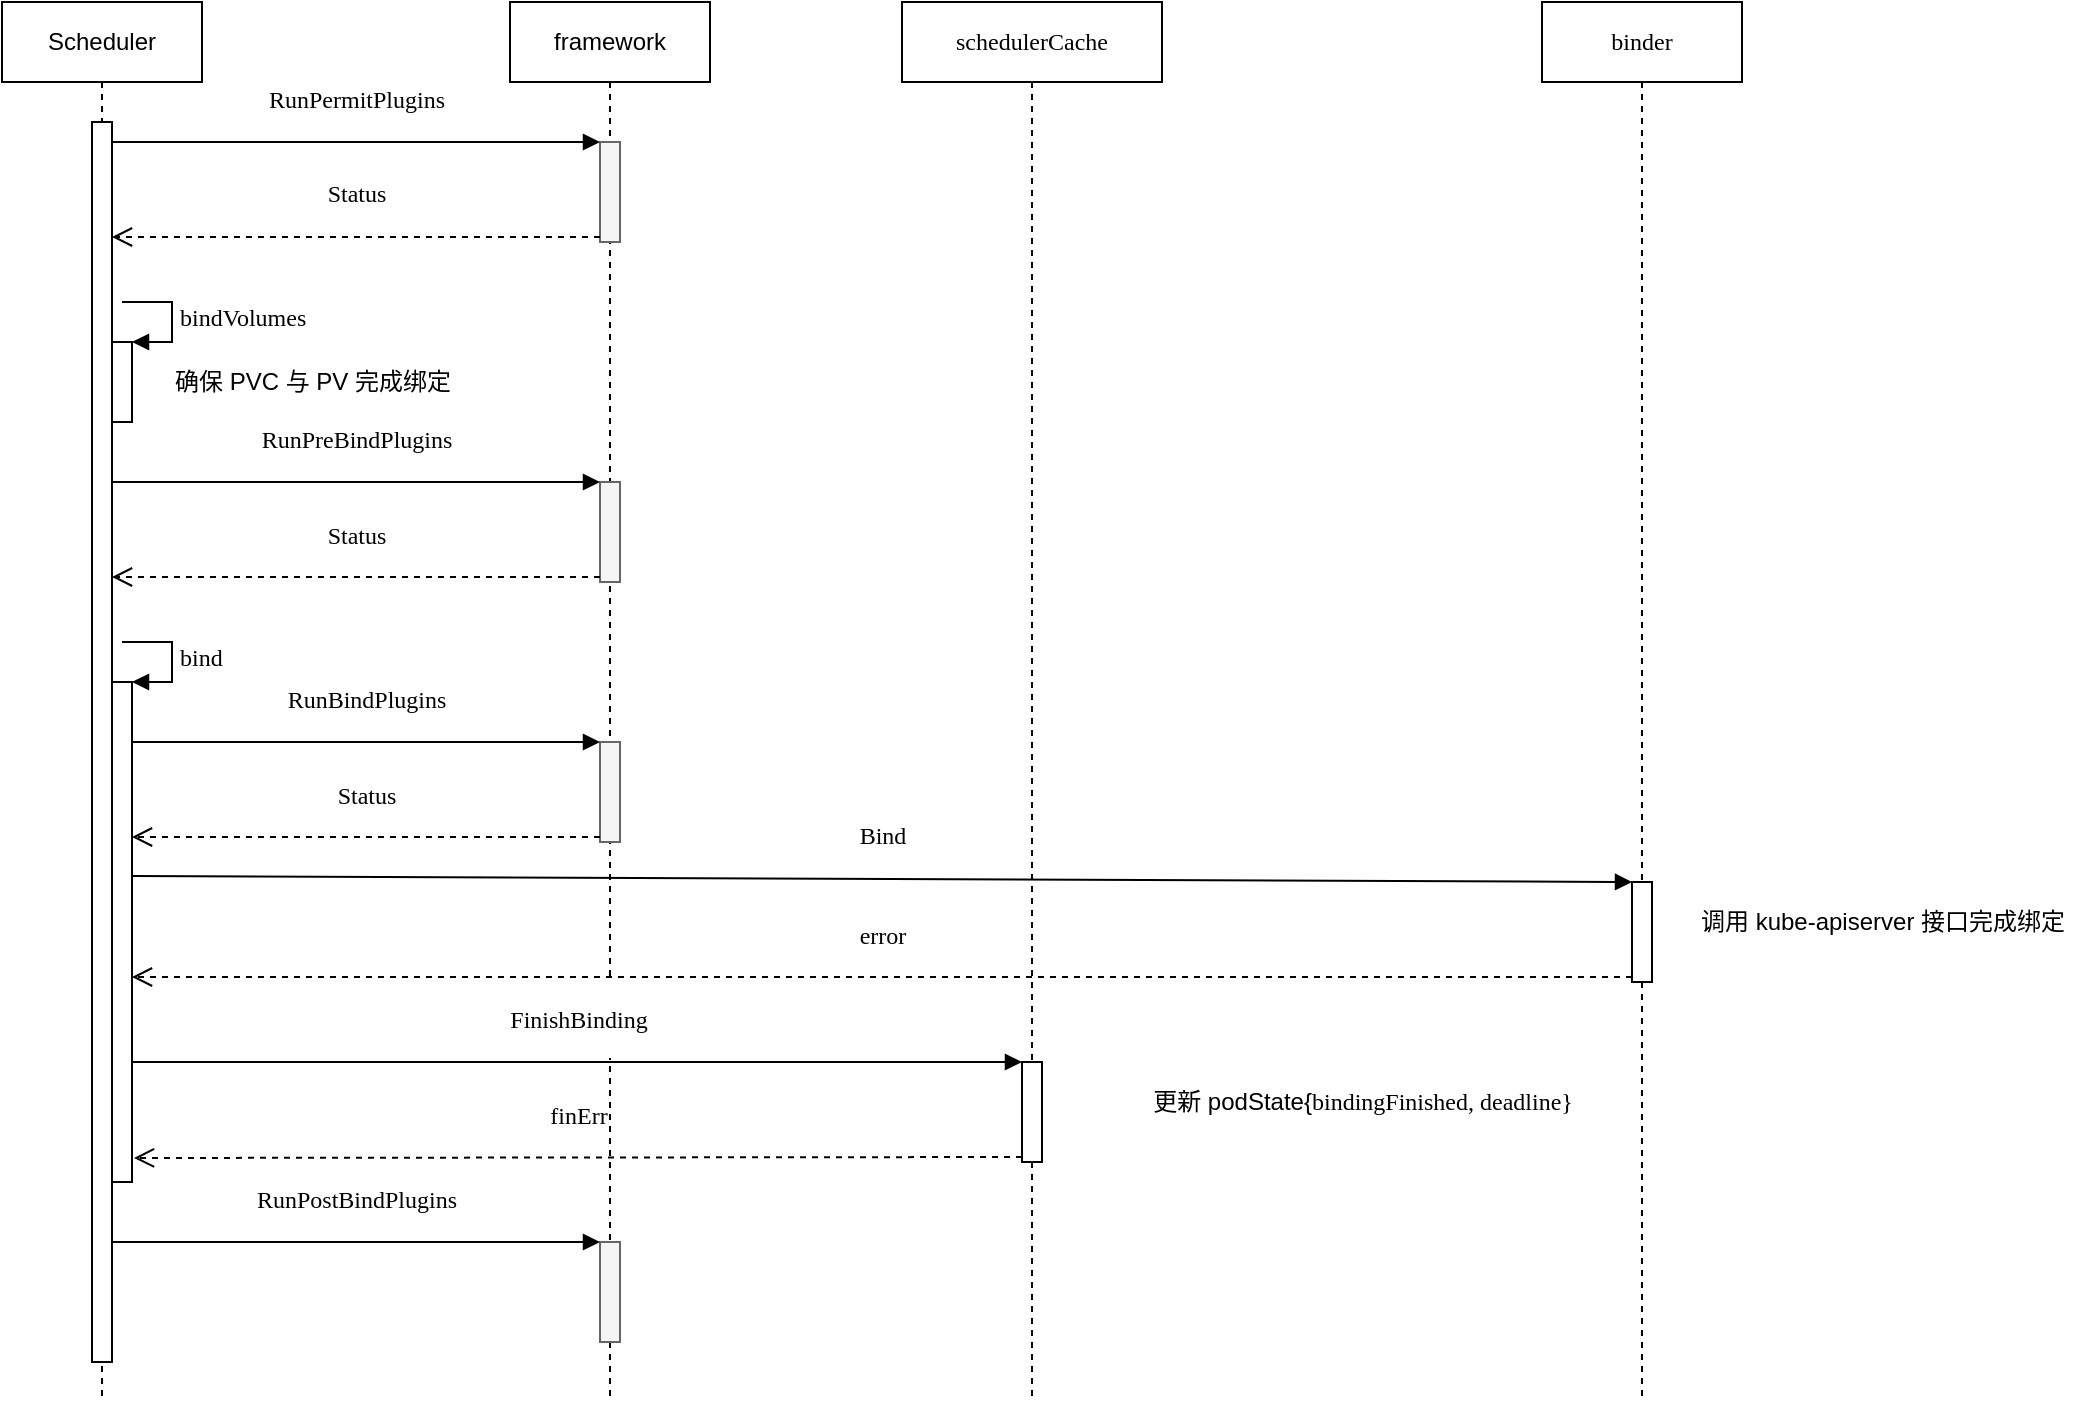 <mxfile version="13.0.0" type="device"><diagram id="CC48eyp7Ecibnm3D_3xG" name="第 1 页"><mxGraphModel dx="946" dy="680" grid="1" gridSize="10" guides="1" tooltips="1" connect="1" arrows="1" fold="1" page="1" pageScale="1" pageWidth="827" pageHeight="1169" math="0" shadow="0"><root><mxCell id="0"/><mxCell id="1" parent="0"/><mxCell id="DlEKJ3-abTPe00HPpoO6-1" value="Scheduler" style="shape=umlLifeline;perimeter=lifelinePerimeter;whiteSpace=wrap;html=1;container=1;collapsible=0;recursiveResize=0;outlineConnect=0;" vertex="1" parent="1"><mxGeometry x="110" y="140" width="100" height="700" as="geometry"/></mxCell><mxCell id="DlEKJ3-abTPe00HPpoO6-6" value="" style="html=1;points=[];perimeter=orthogonalPerimeter;" vertex="1" parent="DlEKJ3-abTPe00HPpoO6-1"><mxGeometry x="45" y="60" width="10" height="620" as="geometry"/></mxCell><mxCell id="DlEKJ3-abTPe00HPpoO6-7" value="" style="html=1;points=[];perimeter=orthogonalPerimeter;" vertex="1" parent="DlEKJ3-abTPe00HPpoO6-1"><mxGeometry x="55" y="170" width="10" height="40" as="geometry"/></mxCell><mxCell id="DlEKJ3-abTPe00HPpoO6-8" value="&lt;pre style=&quot;font-family: &amp;#34;menlo&amp;#34; ; font-size: 9pt&quot;&gt;&lt;span&gt;bindVolumes&lt;/span&gt;&lt;/pre&gt;" style="edgeStyle=orthogonalEdgeStyle;html=1;align=left;spacingLeft=2;endArrow=block;rounded=0;entryX=1;entryY=0;" edge="1" target="DlEKJ3-abTPe00HPpoO6-7" parent="DlEKJ3-abTPe00HPpoO6-1"><mxGeometry relative="1" as="geometry"><mxPoint x="60" y="150" as="sourcePoint"/><Array as="points"><mxPoint x="85" y="150"/></Array></mxGeometry></mxCell><mxCell id="DlEKJ3-abTPe00HPpoO6-14" value="" style="html=1;points=[];perimeter=orthogonalPerimeter;" vertex="1" parent="DlEKJ3-abTPe00HPpoO6-1"><mxGeometry x="55" y="340" width="10" height="250" as="geometry"/></mxCell><mxCell id="DlEKJ3-abTPe00HPpoO6-15" value="&lt;pre style=&quot;font-family: &amp;#34;menlo&amp;#34; ; font-size: 9pt&quot;&gt;&lt;span&gt;bind&lt;/span&gt;&lt;/pre&gt;" style="edgeStyle=orthogonalEdgeStyle;html=1;align=left;spacingLeft=2;endArrow=block;rounded=0;entryX=1;entryY=0;" edge="1" target="DlEKJ3-abTPe00HPpoO6-14" parent="DlEKJ3-abTPe00HPpoO6-1"><mxGeometry relative="1" as="geometry"><mxPoint x="60" y="320" as="sourcePoint"/><Array as="points"><mxPoint x="85" y="320"/></Array></mxGeometry></mxCell><mxCell id="DlEKJ3-abTPe00HPpoO6-2" value="framework" style="shape=umlLifeline;perimeter=lifelinePerimeter;whiteSpace=wrap;html=1;container=1;collapsible=0;recursiveResize=0;outlineConnect=0;" vertex="1" parent="1"><mxGeometry x="364" y="140" width="100" height="700" as="geometry"/></mxCell><mxCell id="DlEKJ3-abTPe00HPpoO6-3" value="" style="html=1;points=[];perimeter=orthogonalPerimeter;fillColor=#f5f5f5;strokeColor=#666666;fontColor=#333333;" vertex="1" parent="DlEKJ3-abTPe00HPpoO6-2"><mxGeometry x="45" y="70" width="10" height="50" as="geometry"/></mxCell><mxCell id="DlEKJ3-abTPe00HPpoO6-11" value="" style="html=1;points=[];perimeter=orthogonalPerimeter;fillColor=#f5f5f5;strokeColor=#666666;fontColor=#333333;" vertex="1" parent="DlEKJ3-abTPe00HPpoO6-2"><mxGeometry x="45" y="240" width="10" height="50" as="geometry"/></mxCell><mxCell id="DlEKJ3-abTPe00HPpoO6-16" value="" style="html=1;points=[];perimeter=orthogonalPerimeter;fillColor=#f5f5f5;strokeColor=#666666;fontColor=#333333;" vertex="1" parent="DlEKJ3-abTPe00HPpoO6-2"><mxGeometry x="45" y="370" width="10" height="50" as="geometry"/></mxCell><mxCell id="DlEKJ3-abTPe00HPpoO6-39" value="" style="html=1;points=[];perimeter=orthogonalPerimeter;fillColor=#f5f5f5;strokeColor=#666666;fontColor=#333333;" vertex="1" parent="DlEKJ3-abTPe00HPpoO6-2"><mxGeometry x="45" y="620" width="10" height="50" as="geometry"/></mxCell><mxCell id="DlEKJ3-abTPe00HPpoO6-4" value="&lt;pre style=&quot;font-family: &amp;#34;menlo&amp;#34; ; font-size: 9pt&quot;&gt;&lt;span&gt;RunPermitPlugins&lt;/span&gt;&lt;/pre&gt;" style="html=1;verticalAlign=bottom;endArrow=block;entryX=0;entryY=0;" edge="1" target="DlEKJ3-abTPe00HPpoO6-3" parent="1" source="DlEKJ3-abTPe00HPpoO6-6"><mxGeometry relative="1" as="geometry"><mxPoint x="339" y="210" as="sourcePoint"/></mxGeometry></mxCell><mxCell id="DlEKJ3-abTPe00HPpoO6-5" value="&lt;pre style=&quot;font-family: &amp;#34;menlo&amp;#34; ; font-size: 9pt&quot;&gt;&lt;span&gt;Status&lt;/span&gt;&lt;/pre&gt;" style="html=1;verticalAlign=bottom;endArrow=open;dashed=1;endSize=8;exitX=0;exitY=0.95;" edge="1" source="DlEKJ3-abTPe00HPpoO6-3" parent="1" target="DlEKJ3-abTPe00HPpoO6-6"><mxGeometry relative="1" as="geometry"><mxPoint x="339" y="286" as="targetPoint"/></mxGeometry></mxCell><mxCell id="DlEKJ3-abTPe00HPpoO6-10" value="确保 PVC 与 PV 完成绑定" style="text;html=1;align=center;verticalAlign=middle;resizable=0;points=[];autosize=1;" vertex="1" parent="1"><mxGeometry x="190" y="320" width="150" height="20" as="geometry"/></mxCell><mxCell id="DlEKJ3-abTPe00HPpoO6-12" value="&lt;pre style=&quot;font-family: &amp;#34;menlo&amp;#34; ; font-size: 9pt&quot;&gt;&lt;span&gt;RunPreBindPlugins&lt;/span&gt;&lt;/pre&gt;" style="html=1;verticalAlign=bottom;endArrow=block;entryX=0;entryY=0;" edge="1" target="DlEKJ3-abTPe00HPpoO6-11" parent="1" source="DlEKJ3-abTPe00HPpoO6-6"><mxGeometry relative="1" as="geometry"><mxPoint x="160" y="380" as="sourcePoint"/></mxGeometry></mxCell><mxCell id="DlEKJ3-abTPe00HPpoO6-13" value="&lt;pre style=&quot;font-family: &amp;#34;menlo&amp;#34; ; font-size: 9pt&quot;&gt;&lt;span&gt;Status&lt;/span&gt;&lt;/pre&gt;" style="html=1;verticalAlign=bottom;endArrow=open;dashed=1;endSize=8;exitX=0;exitY=0.95;" edge="1" source="DlEKJ3-abTPe00HPpoO6-11" parent="1" target="DlEKJ3-abTPe00HPpoO6-6"><mxGeometry relative="1" as="geometry"><mxPoint x="170" y="428" as="targetPoint"/></mxGeometry></mxCell><mxCell id="DlEKJ3-abTPe00HPpoO6-17" value="&lt;pre style=&quot;font-family: &amp;#34;menlo&amp;#34; ; font-size: 9pt&quot;&gt;&lt;span&gt;RunBindPlugins&lt;/span&gt;&lt;/pre&gt;" style="html=1;verticalAlign=bottom;endArrow=block;entryX=0;entryY=0;" edge="1" target="DlEKJ3-abTPe00HPpoO6-16" parent="1" source="DlEKJ3-abTPe00HPpoO6-14"><mxGeometry relative="1" as="geometry"><mxPoint x="339" y="490" as="sourcePoint"/></mxGeometry></mxCell><mxCell id="DlEKJ3-abTPe00HPpoO6-18" value="&lt;pre style=&quot;font-family: &amp;#34;menlo&amp;#34; ; font-size: 9pt&quot;&gt;&lt;span&gt;Status&lt;/span&gt;&lt;/pre&gt;" style="html=1;verticalAlign=bottom;endArrow=open;dashed=1;endSize=8;exitX=0;exitY=0.95;" edge="1" source="DlEKJ3-abTPe00HPpoO6-16" parent="1" target="DlEKJ3-abTPe00HPpoO6-14"><mxGeometry relative="1" as="geometry"><mxPoint x="170" y="570" as="targetPoint"/></mxGeometry></mxCell><mxCell id="DlEKJ3-abTPe00HPpoO6-19" value="&lt;pre style=&quot;font-family: &amp;#34;menlo&amp;#34; ; font-size: 9pt&quot;&gt;schedulerCache&lt;/pre&gt;" style="shape=umlLifeline;perimeter=lifelinePerimeter;whiteSpace=wrap;html=1;container=1;collapsible=0;recursiveResize=0;outlineConnect=0;" vertex="1" parent="1"><mxGeometry x="560" y="140" width="130" height="700" as="geometry"/></mxCell><mxCell id="DlEKJ3-abTPe00HPpoO6-23" value="" style="html=1;points=[];perimeter=orthogonalPerimeter;" vertex="1" parent="DlEKJ3-abTPe00HPpoO6-19"><mxGeometry x="60" y="530" width="10" height="50" as="geometry"/></mxCell><mxCell id="DlEKJ3-abTPe00HPpoO6-24" value="&lt;pre style=&quot;font-family: &amp;#34;menlo&amp;#34; ; font-size: 9pt&quot;&gt;&lt;span&gt;FinishBinding&lt;/span&gt;&lt;/pre&gt;" style="html=1;verticalAlign=bottom;endArrow=block;entryX=0;entryY=0;" edge="1" target="DlEKJ3-abTPe00HPpoO6-23" parent="1"><mxGeometry relative="1" as="geometry"><mxPoint x="175" y="670" as="sourcePoint"/></mxGeometry></mxCell><mxCell id="DlEKJ3-abTPe00HPpoO6-25" value="&lt;pre style=&quot;font-family: &amp;#34;menlo&amp;#34; ; font-size: 9pt&quot;&gt;&lt;span&gt;finErr&lt;/span&gt;&lt;/pre&gt;" style="html=1;verticalAlign=bottom;endArrow=open;dashed=1;endSize=8;exitX=0;exitY=0.95;" edge="1" source="DlEKJ3-abTPe00HPpoO6-23" parent="1"><mxGeometry relative="1" as="geometry"><mxPoint x="176" y="718" as="targetPoint"/></mxGeometry></mxCell><mxCell id="DlEKJ3-abTPe00HPpoO6-28" value="更新&amp;nbsp;podState{&lt;span style=&quot;font-family: &amp;#34;menlo&amp;#34; ; font-size: 9pt&quot;&gt;bindingFinished,&amp;nbsp;&lt;/span&gt;&lt;span style=&quot;font-family: &amp;#34;menlo&amp;#34; ; font-size: 9pt&quot;&gt;deadline}&lt;/span&gt;" style="text;html=1;align=center;verticalAlign=middle;resizable=0;points=[];autosize=1;" vertex="1" parent="1"><mxGeometry x="650" y="680" width="280" height="20" as="geometry"/></mxCell><mxCell id="DlEKJ3-abTPe00HPpoO6-33" value="&lt;pre style=&quot;font-family: &amp;#34;menlo&amp;#34; ; font-size: 9pt&quot;&gt;&lt;span&gt;binder&lt;/span&gt;&lt;/pre&gt;" style="shape=umlLifeline;perimeter=lifelinePerimeter;whiteSpace=wrap;html=1;container=1;collapsible=0;recursiveResize=0;outlineConnect=0;" vertex="1" parent="1"><mxGeometry x="880" y="140" width="100" height="700" as="geometry"/></mxCell><mxCell id="DlEKJ3-abTPe00HPpoO6-34" value="" style="html=1;points=[];perimeter=orthogonalPerimeter;" vertex="1" parent="DlEKJ3-abTPe00HPpoO6-33"><mxGeometry x="45" y="440" width="10" height="50" as="geometry"/></mxCell><mxCell id="DlEKJ3-abTPe00HPpoO6-35" value="&lt;pre style=&quot;font-family: &amp;#34;menlo&amp;#34; ; font-size: 9pt&quot;&gt;&lt;span&gt;Bind&lt;/span&gt;&lt;/pre&gt;" style="html=1;verticalAlign=bottom;endArrow=block;entryX=0;entryY=0;exitX=1;exitY=0.388;exitDx=0;exitDy=0;exitPerimeter=0;" edge="1" target="DlEKJ3-abTPe00HPpoO6-34" parent="1" source="DlEKJ3-abTPe00HPpoO6-14"><mxGeometry relative="1" as="geometry"><mxPoint x="850" y="580" as="sourcePoint"/></mxGeometry></mxCell><mxCell id="DlEKJ3-abTPe00HPpoO6-36" value="&lt;pre style=&quot;font-family: &amp;#34;menlo&amp;#34; ; font-size: 9pt&quot;&gt;&lt;span&gt;error&lt;/span&gt;&lt;/pre&gt;" style="html=1;verticalAlign=bottom;endArrow=open;dashed=1;endSize=8;exitX=0;exitY=0.95;" edge="1" source="DlEKJ3-abTPe00HPpoO6-34" parent="1" target="DlEKJ3-abTPe00HPpoO6-14"><mxGeometry relative="1" as="geometry"><mxPoint x="850" y="656" as="targetPoint"/></mxGeometry></mxCell><mxCell id="DlEKJ3-abTPe00HPpoO6-38" value="调用 kube-apiserver 接口完成绑定" style="text;html=1;align=center;verticalAlign=middle;resizable=0;points=[];autosize=1;" vertex="1" parent="1"><mxGeometry x="950" y="590" width="200" height="20" as="geometry"/></mxCell><mxCell id="DlEKJ3-abTPe00HPpoO6-40" value="&lt;pre style=&quot;font-family: &amp;#34;menlo&amp;#34; ; font-size: 9pt&quot;&gt;&lt;span&gt;RunPostBindPlugins&lt;/span&gt;&lt;/pre&gt;" style="html=1;verticalAlign=bottom;endArrow=block;entryX=0;entryY=0;" edge="1" target="DlEKJ3-abTPe00HPpoO6-39" parent="1" source="DlEKJ3-abTPe00HPpoO6-6"><mxGeometry relative="1" as="geometry"><mxPoint x="339" y="750" as="sourcePoint"/></mxGeometry></mxCell></root></mxGraphModel></diagram></mxfile>